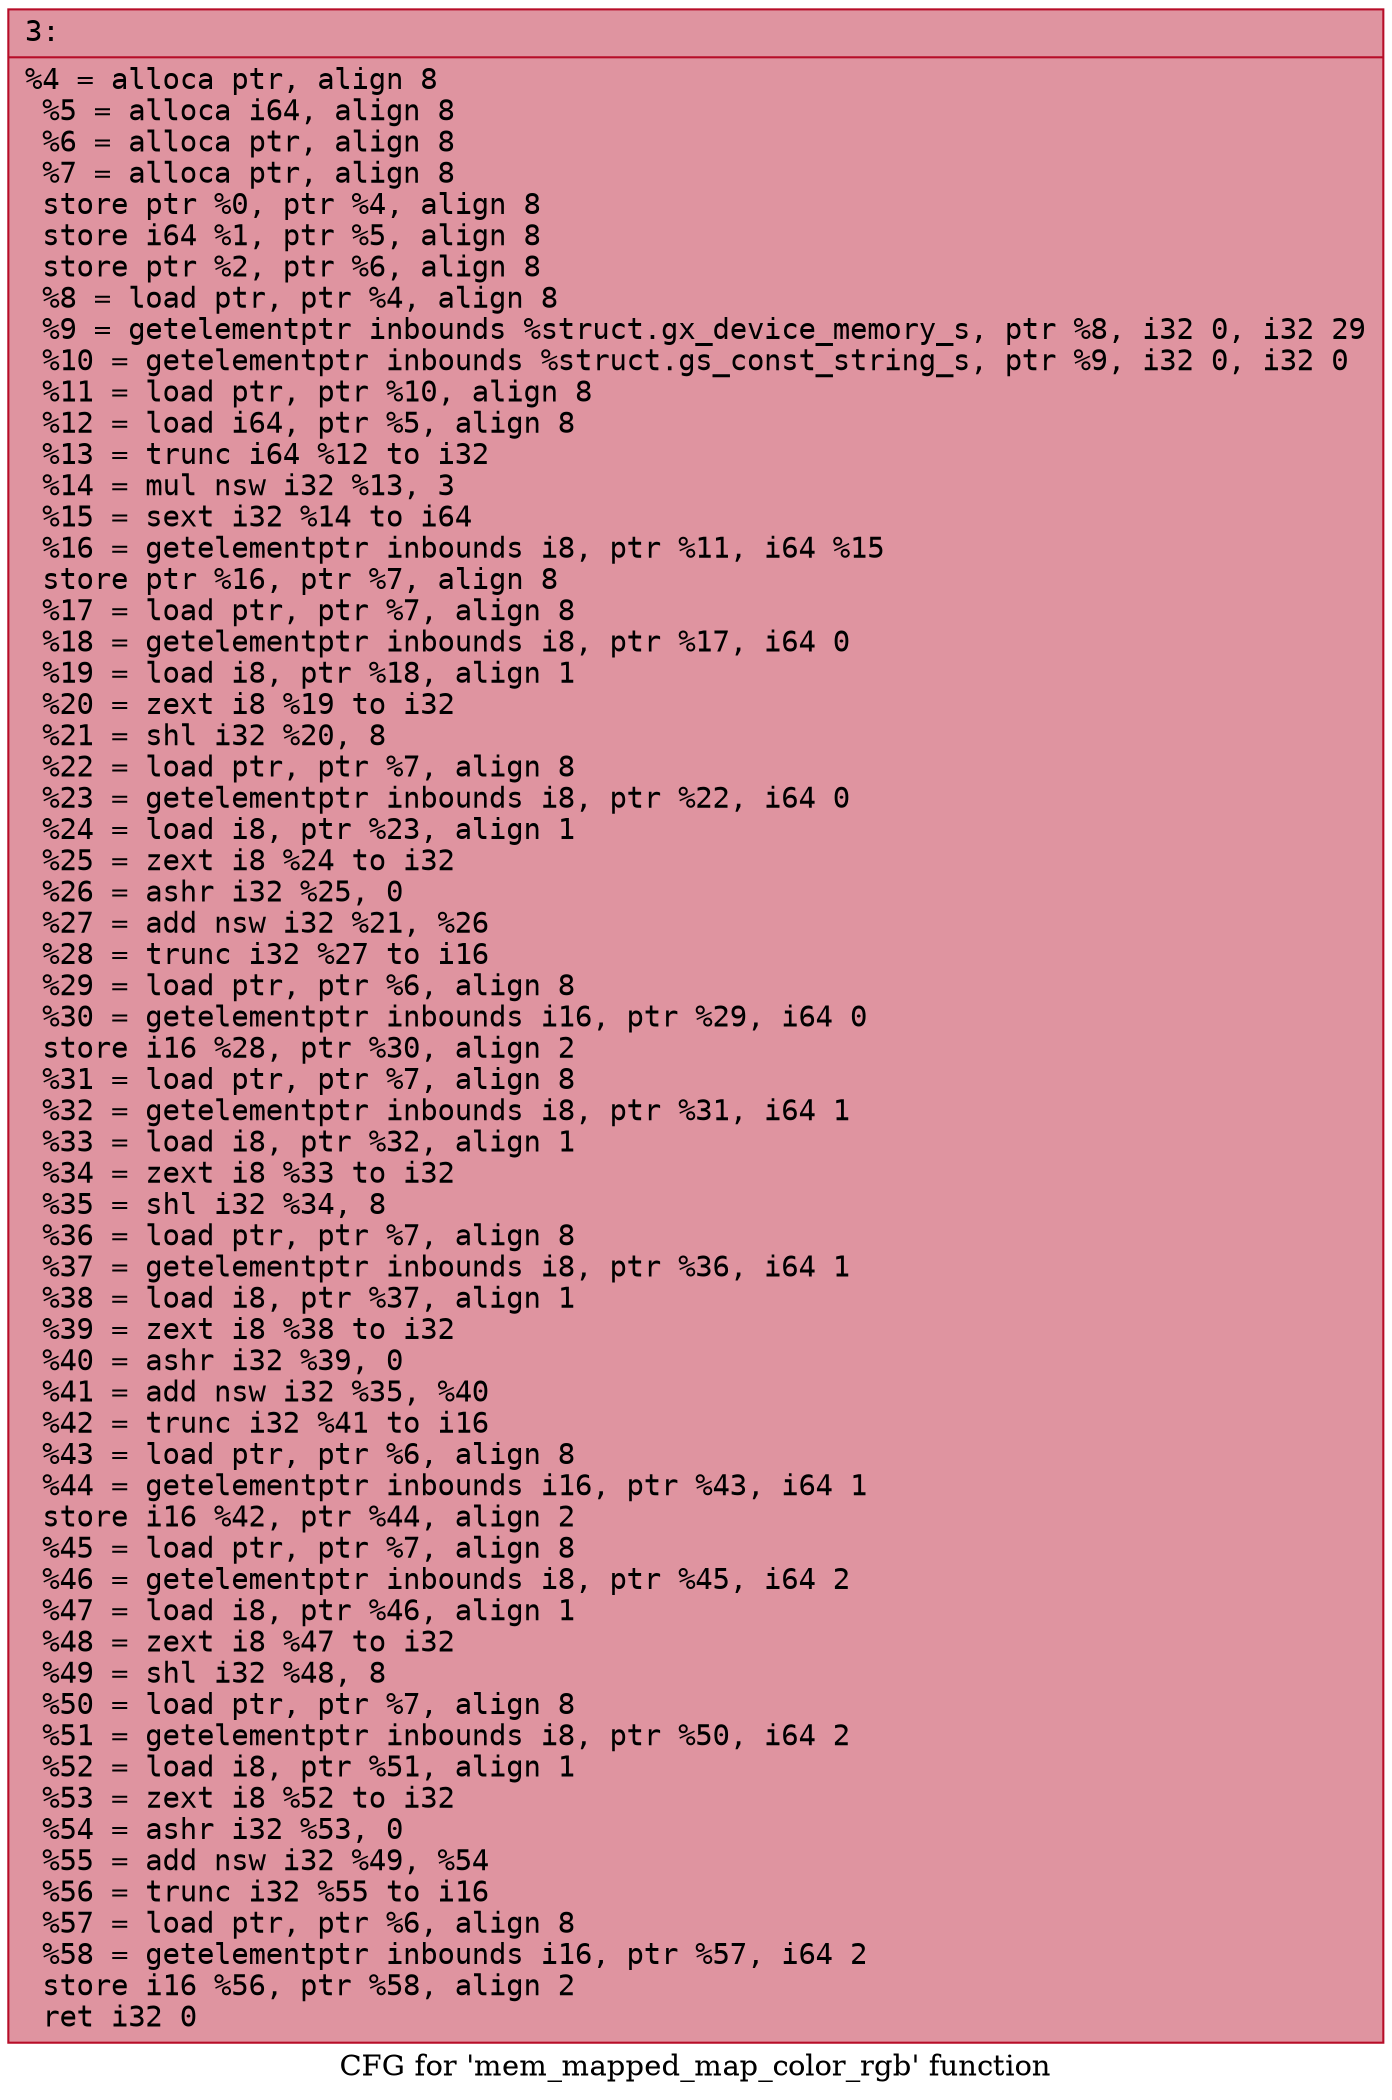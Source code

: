digraph "CFG for 'mem_mapped_map_color_rgb' function" {
	label="CFG for 'mem_mapped_map_color_rgb' function";

	Node0x6000008b0dc0 [shape=record,color="#b70d28ff", style=filled, fillcolor="#b70d2870" fontname="Courier",label="{3:\l|  %4 = alloca ptr, align 8\l  %5 = alloca i64, align 8\l  %6 = alloca ptr, align 8\l  %7 = alloca ptr, align 8\l  store ptr %0, ptr %4, align 8\l  store i64 %1, ptr %5, align 8\l  store ptr %2, ptr %6, align 8\l  %8 = load ptr, ptr %4, align 8\l  %9 = getelementptr inbounds %struct.gx_device_memory_s, ptr %8, i32 0, i32 29\l  %10 = getelementptr inbounds %struct.gs_const_string_s, ptr %9, i32 0, i32 0\l  %11 = load ptr, ptr %10, align 8\l  %12 = load i64, ptr %5, align 8\l  %13 = trunc i64 %12 to i32\l  %14 = mul nsw i32 %13, 3\l  %15 = sext i32 %14 to i64\l  %16 = getelementptr inbounds i8, ptr %11, i64 %15\l  store ptr %16, ptr %7, align 8\l  %17 = load ptr, ptr %7, align 8\l  %18 = getelementptr inbounds i8, ptr %17, i64 0\l  %19 = load i8, ptr %18, align 1\l  %20 = zext i8 %19 to i32\l  %21 = shl i32 %20, 8\l  %22 = load ptr, ptr %7, align 8\l  %23 = getelementptr inbounds i8, ptr %22, i64 0\l  %24 = load i8, ptr %23, align 1\l  %25 = zext i8 %24 to i32\l  %26 = ashr i32 %25, 0\l  %27 = add nsw i32 %21, %26\l  %28 = trunc i32 %27 to i16\l  %29 = load ptr, ptr %6, align 8\l  %30 = getelementptr inbounds i16, ptr %29, i64 0\l  store i16 %28, ptr %30, align 2\l  %31 = load ptr, ptr %7, align 8\l  %32 = getelementptr inbounds i8, ptr %31, i64 1\l  %33 = load i8, ptr %32, align 1\l  %34 = zext i8 %33 to i32\l  %35 = shl i32 %34, 8\l  %36 = load ptr, ptr %7, align 8\l  %37 = getelementptr inbounds i8, ptr %36, i64 1\l  %38 = load i8, ptr %37, align 1\l  %39 = zext i8 %38 to i32\l  %40 = ashr i32 %39, 0\l  %41 = add nsw i32 %35, %40\l  %42 = trunc i32 %41 to i16\l  %43 = load ptr, ptr %6, align 8\l  %44 = getelementptr inbounds i16, ptr %43, i64 1\l  store i16 %42, ptr %44, align 2\l  %45 = load ptr, ptr %7, align 8\l  %46 = getelementptr inbounds i8, ptr %45, i64 2\l  %47 = load i8, ptr %46, align 1\l  %48 = zext i8 %47 to i32\l  %49 = shl i32 %48, 8\l  %50 = load ptr, ptr %7, align 8\l  %51 = getelementptr inbounds i8, ptr %50, i64 2\l  %52 = load i8, ptr %51, align 1\l  %53 = zext i8 %52 to i32\l  %54 = ashr i32 %53, 0\l  %55 = add nsw i32 %49, %54\l  %56 = trunc i32 %55 to i16\l  %57 = load ptr, ptr %6, align 8\l  %58 = getelementptr inbounds i16, ptr %57, i64 2\l  store i16 %56, ptr %58, align 2\l  ret i32 0\l}"];
}
